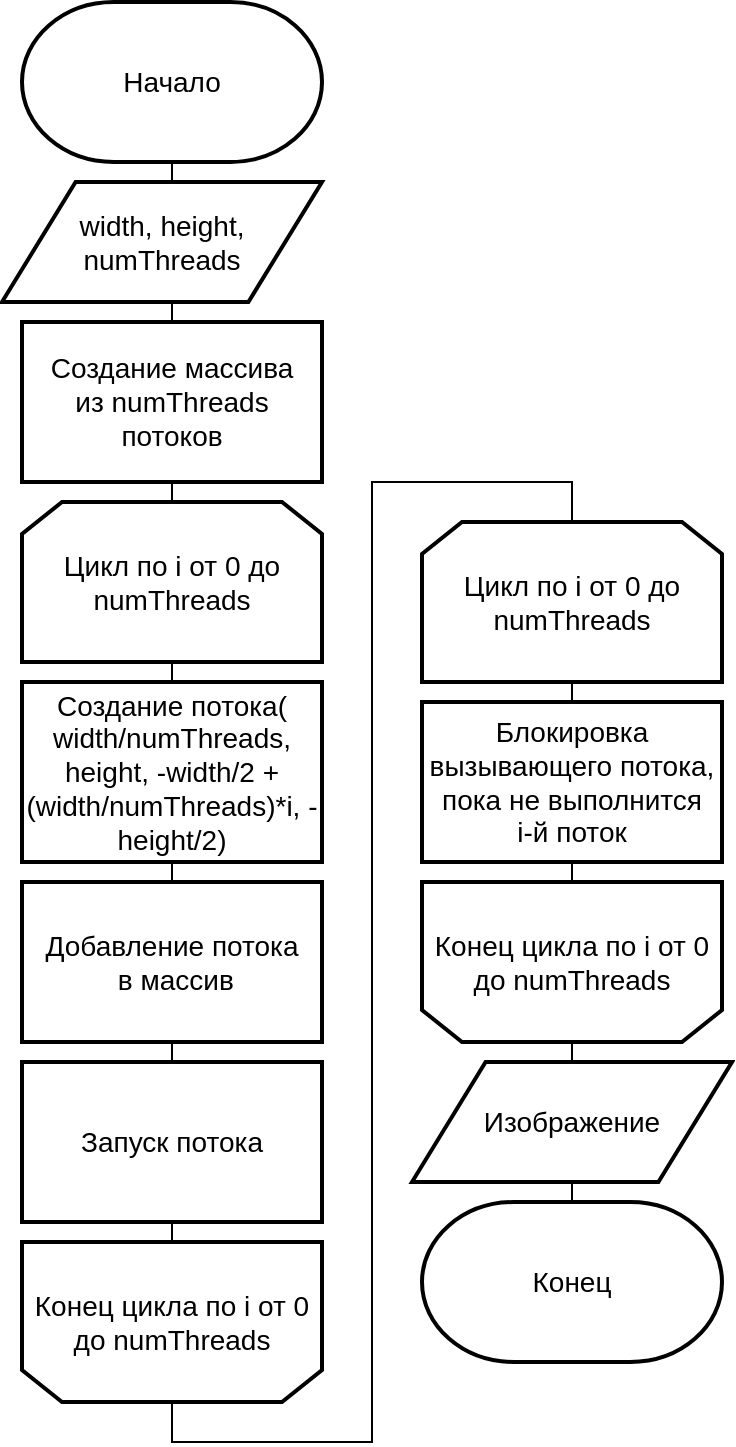 <mxfile version="13.9.9" type="device"><diagram id="C5RBs43oDa-KdzZeNtuy" name="Page-1"><mxGraphModel dx="523" dy="1813" grid="1" gridSize="10" guides="1" tooltips="1" connect="1" arrows="1" fold="1" page="1" pageScale="1" pageWidth="827" pageHeight="1169" math="0" shadow="0"><root><mxCell id="WIyWlLk6GJQsqaUBKTNV-0"/><mxCell id="WIyWlLk6GJQsqaUBKTNV-1" parent="WIyWlLk6GJQsqaUBKTNV-0"/><mxCell id="HwhKAXynE97evrsTDtyi-1" style="edgeStyle=orthogonalEdgeStyle;rounded=0;orthogonalLoop=1;jettySize=auto;html=1;exitX=0.5;exitY=1;exitDx=0;exitDy=0;entryX=0.5;entryY=1;entryDx=0;entryDy=0;endArrow=none;endFill=0;entryPerimeter=0;" edge="1" parent="WIyWlLk6GJQsqaUBKTNV-1" source="4l0-wAijwYD-mXyN8iMb-2" target="4l0-wAijwYD-mXyN8iMb-3"><mxGeometry relative="1" as="geometry"><mxPoint x="875" y="-100" as="sourcePoint"/><mxPoint x="875" y="-640" as="targetPoint"/></mxGeometry></mxCell><mxCell id="4l0-wAijwYD-mXyN8iMb-13" style="edgeStyle=orthogonalEdgeStyle;rounded=0;orthogonalLoop=1;jettySize=auto;html=1;exitX=0.5;exitY=1;exitDx=0;exitDy=0;entryX=0.5;entryY=0;entryDx=0;entryDy=0;entryPerimeter=0;endArrow=none;endFill=0;" parent="WIyWlLk6GJQsqaUBKTNV-1" source="4l0-wAijwYD-mXyN8iMb-11" target="WdZP0otw79XUUpHIpCqY-11" edge="1"><mxGeometry relative="1" as="geometry"/></mxCell><mxCell id="0zO_q9Z6jGt5ZVwD8wrc-7" style="edgeStyle=orthogonalEdgeStyle;rounded=0;orthogonalLoop=1;jettySize=auto;html=1;exitX=0.5;exitY=1;exitDx=0;exitDy=0;entryX=0.5;entryY=1;entryDx=0;entryDy=0;endArrow=none;endFill=0;entryPerimeter=0;" parent="WIyWlLk6GJQsqaUBKTNV-1" source="4l0-wAijwYD-mXyN8iMb-3" target="_blK2kj-LV2LUoSYWWXs-2" edge="1"><mxGeometry relative="1" as="geometry"><mxPoint x="880" y="660" as="sourcePoint"/><mxPoint x="880" y="540" as="targetPoint"/><Array as="points"><mxPoint x="875" y="-390"/><mxPoint x="875" y="-390"/></Array></mxGeometry></mxCell><mxCell id="WdZP0otw79XUUpHIpCqY-11" value="Конец" style="strokeWidth=2;html=1;shape=mxgraph.flowchart.terminator;whiteSpace=wrap;fontSize=14;" parent="WIyWlLk6GJQsqaUBKTNV-1" vertex="1"><mxGeometry x="1000" y="-120" width="150" height="80" as="geometry"/></mxCell><mxCell id="_blK2kj-LV2LUoSYWWXs-2" value="&lt;font style=&quot;font-size: 14px&quot;&gt;Начало&lt;/font&gt;" style="strokeWidth=2;html=1;shape=mxgraph.flowchart.terminator;whiteSpace=wrap;fontSize=14;fontFamily=Helvetica;" parent="WIyWlLk6GJQsqaUBKTNV-1" vertex="1"><mxGeometry x="800" y="-720" width="150" height="80" as="geometry"/></mxCell><mxCell id="4l0-wAijwYD-mXyN8iMb-0" value="Создание массива из&amp;nbsp;numThreads потоков" style="rounded=0;whiteSpace=wrap;html=1;strokeWidth=2;fontSize=14;" parent="WIyWlLk6GJQsqaUBKTNV-1" vertex="1"><mxGeometry x="800" y="-560" width="150" height="80" as="geometry"/></mxCell><mxCell id="4l0-wAijwYD-mXyN8iMb-12" style="edgeStyle=orthogonalEdgeStyle;rounded=0;orthogonalLoop=1;jettySize=auto;html=1;exitX=0.5;exitY=0;exitDx=0;exitDy=0;entryX=0.5;entryY=0;entryDx=0;entryDy=0;endArrow=none;endFill=0;" parent="WIyWlLk6GJQsqaUBKTNV-1" source="4l0-wAijwYD-mXyN8iMb-2" target="4l0-wAijwYD-mXyN8iMb-11" edge="1"><mxGeometry relative="1" as="geometry"/></mxCell><mxCell id="4l0-wAijwYD-mXyN8iMb-2" value="&lt;span style=&quot;font-size: 14px&quot;&gt;Конец цикла&amp;nbsp;&lt;/span&gt;&lt;span style=&quot;font-size: 14px&quot;&gt;по i от 0 до numThreads&lt;/span&gt;&lt;span style=&quot;color: rgba(0 , 0 , 0 , 0) ; font-family: monospace ; font-size: 0px&quot;&gt;%3CmxGraphModel%3E%3Croot%3E%3CmxCell%20id%3D%220%22%2F%3E%3CmxCell%20id%3D%221%22%20parent%3D%220%22%2F%3E%3CmxCell%20id%3D%222%22%20value%3D%22%26lt%3Bspan%20style%3D%26quot%3Bfont-size%3A%2014px%26quot%3B%26gt%3B%D0%A6%D0%B8%D0%BA%D0%BB%20%D0%BF%D0%BE%20x%20%D0%BE%D1%82%200%20%D0%B4%D0%BE%20%D0%B7%D0%BD%D0%B0%D1%87%D0%B5%D0%BD%D0%B8%D1%8F%20%D1%88%D0%B8%D1%80%D0%B8%D0%BD%D1%8B%20%D1%8D%D0%BA%D1%80%D0%B0%D0%BD%D0%B0%26lt%3B%2Fspan%26gt%3B%22%20style%3D%22shape%3DloopLimit%3BwhiteSpace%3Dwrap%3Bhtml%3D1%3BstrokeWidth%3D2%3B%22%20vertex%3D%221%22%20parent%3D%221%22%3E%3CmxGeometry%20x%3D%22810%22%20y%3D%2252%22%20width%3D%22140%22%20height%3D%2270%22%20as%3D%22geometry%22%2F%3E%3C%2FmxCell%3E%3CmxCell%20id%3D%223%22%20value%3D%22%26lt%3Bspan%20style%3D%26quot%3Bfont-size%3A%2014px%26quot%3B%26gt%3B%D0%9A%D0%BE%D0%BD%D0%B5%D1%86%20%D1%86%D0%B8%D0%BA%D0%BB%D0%B0%26amp%3Bnbsp%3B%26lt%3B%2Fspan%26gt%3B%26lt%3Bspan%20style%3D%26quot%3Bfont-size%3A%2014px%26quot%3B%26gt%3B%D0%BF%D0%BE%20x%20%D0%BE%D1%82%200%20%D0%B4%D0%BE%20%D0%B7%D0%BD%D0%B0%D1%87%D0%B5%D0%BD%D0%B8%D1%8F%20%D1%88%D0%B8%D1%80%D0%B8%D0%BD%D1%8B%20%D1%8D%D0%BA%D1%80%D0%B0%D0%BD%D0%B0%26lt%3B%2Fspan%26gt%3B%22%20style%3D%22shape%3DloopLimit%3BwhiteSpace%3Dwrap%3Bhtml%3D1%3BstrokeWidth%3D2%3Bdirection%3Dwest%3B%22%20vertex%3D%221%22%20parent%3D%221%22%3E%3CmxGeometry%20x%3D%22810%22%20y%3D%22550%22%20width%3D%22140%22%20height%3D%2270%22%20as%3D%22geometry%22%2F%3E%3C%2FmxCell%3E%3C%2Froot%3E%3C%2FmxGraphModel%3E&lt;/span&gt;&lt;span style=&quot;color: rgba(0 , 0 , 0 , 0) ; font-family: monospace ; font-size: 0px&quot;&gt;%3CmxGraphModel%3E%3Croot%3E%3CmxCell%20id%3D%220%22%2F%3E%3CmxCell%20id%3D%221%22%20parent%3D%220%22%2F%3E%3CmxCell%20id%3D%222%22%20value%3D%22%26lt%3Bspan%20style%3D%26quot%3Bfont-size%3A%2014px%26quot%3B%26gt%3B%D0%A6%D0%B8%D0%BA%D0%BB%20%D0%BF%D0%BE%20x%20%D0%BE%D1%82%200%20%D0%B4%D0%BE%20%D0%B7%D0%BD%D0%B0%D1%87%D0%B5%D0%BD%D0%B8%D1%8F%20%D1%88%D0%B8%D1%80%D0%B8%D0%BD%D1%8B%20%D1%8D%D0%BA%D1%80%D0%B0%D0%BD%D0%B0%26lt%3B%2Fspan%26gt%3B%22%20style%3D%22shape%3DloopLimit%3BwhiteSpace%3Dwrap%3Bhtml%3D1%3BstrokeWidth%3D2%3B%22%20vertex%3D%221%22%20parent%3D%221%22%3E%3CmxGeometry%20x%3D%22810%22%20y%3D%2252%22%20width%3D%22140%22%20height%3D%2270%22%20as%3D%22geometry%22%2F%3E%3C%2FmxCell%3E%3CmxCell%20id%3D%223%22%20value%3D%22%26lt%3Bspan%20style%3D%26quot%3Bfont-size%3A%2014px%26quot%3B%26gt%3B%D0%9A%D0%BE%D0%BD%D0%B5%D1%86%20%D1%86%D0%B8%D0%BA%D0%BB%D0%B0%26amp%3Bnbsp%3B%26lt%3B%2Fspan%26gt%3B%26lt%3Bspan%20style%3D%26quot%3Bfont-size%3A%2014px%26quot%3B%26gt%3B%D0%BF%D0%BE%20x%20%D0%BE%D1%82%200%20%D0%B4%D0%BE%20%D0%B7%D0%BD%D0%B0%D1%87%D0%B5%D0%BD%D0%B8%D1%8F%20%D1%88%D0%B8%D1%80%D0%B8%D0%BD%D1%8B%20%D1%8D%D0%BA%D1%80%D0%B0%D0%BD%D0%B0%26lt%3B%2Fspan%26gt%3B%22%20style%3D%22shape%3DloopLimit%3BwhiteSpace%3Dwrap%3Bhtml%3D1%3BstrokeWidth%3D2%3Bdirection%3Dwest%3B%22%20vertex%3D%221%22%20parent%3D%221%22%3E%3CmxGeometry%20x%3D%22810%22%20y%3D%22550%22%20width%3D%22140%22%20height%3D%2270%22%20as%3D%22geometry%22%2F%3E%3C%2FmxCell%3E%3C%2Froot%3E%3C%2FmxGraphModel%3E&lt;/span&gt;" style="shape=loopLimit;whiteSpace=wrap;html=1;strokeWidth=2;direction=west;" parent="WIyWlLk6GJQsqaUBKTNV-1" vertex="1"><mxGeometry x="800" y="-100" width="150" height="80" as="geometry"/></mxCell><mxCell id="4l0-wAijwYD-mXyN8iMb-4" value="Добавление потока&lt;br&gt;&amp;nbsp;в массив" style="rounded=0;whiteSpace=wrap;html=1;strokeWidth=2;fontSize=14;" parent="WIyWlLk6GJQsqaUBKTNV-1" vertex="1"><mxGeometry x="800" y="-280" width="150" height="80" as="geometry"/></mxCell><mxCell id="4l0-wAijwYD-mXyN8iMb-5" value="Запуск потока" style="rounded=0;whiteSpace=wrap;html=1;strokeWidth=2;fontSize=14;" parent="WIyWlLk6GJQsqaUBKTNV-1" vertex="1"><mxGeometry x="800" y="-190" width="150" height="80" as="geometry"/></mxCell><mxCell id="4l0-wAijwYD-mXyN8iMb-1" value="&lt;span style=&quot;font-size: 14px&quot;&gt;Цикл по i от 0 до numThreads&lt;/span&gt;&lt;span style=&quot;color: rgba(0 , 0 , 0 , 0) ; font-family: monospace ; font-size: 0px&quot;&gt;%3CmxGraphModel%3E%3Croot%3E%3CmxCell%20id%3D%220%22%2F%3E%3CmxCell%20id%3D%221%22%20parent%3D%220%22%2F%3E%3CmxCell%20id%3D%222%22%20value%3D%22%26lt%3Bspan%20style%3D%26quot%3Bfont-size%3A%2014px%26quot%3B%26gt%3B%D0%A6%D0%B8%D0%BA%D0%BB%20%D0%BF%D0%BE%20x%20%D0%BE%D1%82%200%20%D0%B4%D0%BE%20%D0%B7%D0%BD%D0%B0%D1%87%D0%B5%D0%BD%D0%B8%D1%8F%20%D1%88%D0%B8%D1%80%D0%B8%D0%BD%D1%8B%20%D1%8D%D0%BA%D1%80%D0%B0%D0%BD%D0%B0%26lt%3B%2Fspan%26gt%3B%22%20style%3D%22shape%3DloopLimit%3BwhiteSpace%3Dwrap%3Bhtml%3D1%3BstrokeWidth%3D2%3B%22%20vertex%3D%221%22%20parent%3D%221%22%3E%3CmxGeometry%20x%3D%22810%22%20y%3D%2252%22%20width%3D%22140%22%20height%3D%2270%22%20as%3D%22geometry%22%2F%3E%3C%2FmxCell%3E%3CmxCell%20id%3D%223%22%20value%3D%22%26lt%3Bspan%20style%3D%26quot%3Bfont-size%3A%2014px%26quot%3B%26gt%3B%D0%9A%D0%BE%D0%BD%D0%B5%D1%86%20%D1%86%D0%B8%D0%BA%D0%BB%D0%B0%26amp%3Bnbsp%3B%26lt%3B%2Fspan%26gt%3B%26lt%3Bspan%20style%3D%26quot%3Bfont-size%3A%2014px%26quot%3B%26gt%3B%D0%BF%D0%BE%20x%20%D0%BE%D1%82%200%20%D0%B4%D0%BE%20%D0%B7%D0%BD%D0%B0%D1%87%D0%B5%D0%BD%D0%B8%D1%8F%20%D1%88%D0%B8%D1%80%D0%B8%D0%BD%D1%8B%20%D1%8D%D0%BA%D1%80%D0%B0%D0%BD%D0%B0%26lt%3B%2Fspan%26gt%3B%22%20style%3D%22shape%3DloopLimit%3BwhiteSpace%3Dwrap%3Bhtml%3D1%3BstrokeWidth%3D2%3Bdirection%3Dwest%3B%22%20vertex%3D%221%22%20parent%3D%221%22%3E%3CmxGeometry%20x%3D%22810%22%20y%3D%22550%22%20width%3D%22140%22%20height%3D%2270%22%20as%3D%22geometry%22%2F%3E%3C%2FmxCell%3E%3C%2Froot%3E%3C%2FmxGraphModel%3E&lt;/span&gt;&lt;span style=&quot;color: rgba(0 , 0 , 0 , 0) ; font-family: monospace ; font-size: 0px&quot;&gt;%3CmxGraphModel%3E%3Croot%3E%3CmxCell%20id%3D%220%22%2F%3E%3CmxCell%20id%3D%221%22%20parent%3D%220%22%2F%3E%3CmxCell%20id%3D%222%22%20value%3D%22%26lt%3Bspan%20style%3D%26quot%3Bfont-size%3A%2014px%26quot%3B%26gt%3B%D0%A6%D0%B8%D0%BA%D0%BB%20%D0%BF%D0%BE%20x%20%D0%BE%D1%82%200%20%D0%B4%D0%BE%20%D0%B7%D0%BD%D0%B0%D1%87%D0%B5%D0%BD%D0%B8%D1%8F%20%D1%88%D0%B8%D1%80%D0%B8%D0%BD%D1%8B%20%D1%8D%D0%BA%D1%80%D0%B0%D0%BD%D0%B0%26lt%3B%2Fspan%26gt%3B%22%20style%3D%22shape%3DloopLimit%3BwhiteSpace%3Dwrap%3Bhtml%3D1%3BstrokeWidth%3D2%3B%22%20vertex%3D%221%22%20parent%3D%221%22%3E%3CmxGeometry%20x%3D%22810%22%20y%3D%2252%22%20width%3D%22140%22%20height%3D%2270%22%20as%3D%22geometry%22%2F%3E%3C%2FmxCell%3E%3CmxCell%20id%3D%223%22%20value%3D%22%26lt%3Bspan%20style%3D%26quot%3Bfont-size%3A%2014px%26quot%3B%26gt%3B%D0%9A%D0%BE%D0%BD%D0%B5%D1%86%20%D1%86%D0%B8%D0%BA%D0%BB%D0%B0%26amp%3Bnbsp%3B%26lt%3B%2Fspan%26gt%3B%26lt%3Bspan%20style%3D%26quot%3Bfont-size%3A%2014px%26quot%3B%26gt%3B%D0%BF%D0%BE%20x%20%D0%BE%D1%82%200%20%D0%B4%D0%BE%20%D0%B7%D0%BD%D0%B0%D1%87%D0%B5%D0%BD%D0%B8%D1%8F%20%D1%88%D0%B8%D1%80%D0%B8%D0%BD%D1%8B%20%D1%8D%D0%BA%D1%80%D0%B0%D0%BD%D0%B0%26lt%3B%2Fspan%26gt%3B%22%20style%3D%22shape%3DloopLimit%3BwhiteSpace%3Dwrap%3Bhtml%3D1%3BstrokeWidth%3D2%3Bdirection%3Dwest%3B%22%20vertex%3D%221%22%20parent%3D%221%22%3E%3CmxGeometry%20x%3D%22810%22%20y%3D%22550%22%20width%3D%22140%22%20height%3D%2270%22%20as%3D%22geometry%22%2F%3E%3C%2FmxCell%3E%3C%2Froot%3E%3C%2FmxGraphModel%3E&lt;/span&gt;" style="shape=loopLimit;whiteSpace=wrap;html=1;strokeWidth=2;" parent="WIyWlLk6GJQsqaUBKTNV-1" vertex="1"><mxGeometry x="800" y="-470" width="150" height="80" as="geometry"/></mxCell><mxCell id="4l0-wAijwYD-mXyN8iMb-7" value="&lt;span style=&quot;font-size: 14px&quot;&gt;Конец цикла&amp;nbsp;&lt;/span&gt;&lt;span style=&quot;font-size: 14px&quot;&gt;по i от 0 до numThreads&lt;/span&gt;&lt;span style=&quot;color: rgba(0 , 0 , 0 , 0) ; font-family: monospace ; font-size: 0px&quot;&gt;%3CmxGraphModel%3E%3Croot%3E%3CmxCell%20id%3D%220%22%2F%3E%3CmxCell%20id%3D%221%22%20parent%3D%220%22%2F%3E%3CmxCell%20id%3D%222%22%20value%3D%22%26lt%3Bspan%20style%3D%26quot%3Bfont-size%3A%2014px%26quot%3B%26gt%3B%D0%A6%D0%B8%D0%BA%D0%BB%20%D0%BF%D0%BE%20x%20%D0%BE%D1%82%200%20%D0%B4%D0%BE%20%D0%B7%D0%BD%D0%B0%D1%87%D0%B5%D0%BD%D0%B8%D1%8F%20%D1%88%D0%B8%D1%80%D0%B8%D0%BD%D1%8B%20%D1%8D%D0%BA%D1%80%D0%B0%D0%BD%D0%B0%26lt%3B%2Fspan%26gt%3B%22%20style%3D%22shape%3DloopLimit%3BwhiteSpace%3Dwrap%3Bhtml%3D1%3BstrokeWidth%3D2%3B%22%20vertex%3D%221%22%20parent%3D%221%22%3E%3CmxGeometry%20x%3D%22810%22%20y%3D%2252%22%20width%3D%22140%22%20height%3D%2270%22%20as%3D%22geometry%22%2F%3E%3C%2FmxCell%3E%3CmxCell%20id%3D%223%22%20value%3D%22%26lt%3Bspan%20style%3D%26quot%3Bfont-size%3A%2014px%26quot%3B%26gt%3B%D0%9A%D0%BE%D0%BD%D0%B5%D1%86%20%D1%86%D0%B8%D0%BA%D0%BB%D0%B0%26amp%3Bnbsp%3B%26lt%3B%2Fspan%26gt%3B%26lt%3Bspan%20style%3D%26quot%3Bfont-size%3A%2014px%26quot%3B%26gt%3B%D0%BF%D0%BE%20x%20%D0%BE%D1%82%200%20%D0%B4%D0%BE%20%D0%B7%D0%BD%D0%B0%D1%87%D0%B5%D0%BD%D0%B8%D1%8F%20%D1%88%D0%B8%D1%80%D0%B8%D0%BD%D1%8B%20%D1%8D%D0%BA%D1%80%D0%B0%D0%BD%D0%B0%26lt%3B%2Fspan%26gt%3B%22%20style%3D%22shape%3DloopLimit%3BwhiteSpace%3Dwrap%3Bhtml%3D1%3BstrokeWidth%3D2%3Bdirection%3Dwest%3B%22%20vertex%3D%221%22%20parent%3D%221%22%3E%3CmxGeometry%20x%3D%22810%22%20y%3D%22550%22%20width%3D%22140%22%20height%3D%2270%22%20as%3D%22geometry%22%2F%3E%3C%2FmxCell%3E%3C%2Froot%3E%3C%2FmxGraphModel%3E&lt;/span&gt;&lt;span style=&quot;color: rgba(0 , 0 , 0 , 0) ; font-family: monospace ; font-size: 0px&quot;&gt;%3CmxGraphModel%3E%3Croot%3E%3CmxCell%20id%3D%220%22%2F%3E%3CmxCell%20id%3D%221%22%20parent%3D%220%22%2F%3E%3CmxCell%20id%3D%222%22%20value%3D%22%26lt%3Bspan%20style%3D%26quot%3Bfont-size%3A%2014px%26quot%3B%26gt%3B%D0%A6%D0%B8%D0%BA%D0%BB%20%D0%BF%D0%BE%20x%20%D0%BE%D1%82%200%20%D0%B4%D0%BE%20%D0%B7%D0%BD%D0%B0%D1%87%D0%B5%D0%BD%D0%B8%D1%8F%20%D1%88%D0%B8%D1%80%D0%B8%D0%BD%D1%8B%20%D1%8D%D0%BA%D1%80%D0%B0%D0%BD%D0%B0%26lt%3B%2Fspan%26gt%3B%22%20style%3D%22shape%3DloopLimit%3BwhiteSpace%3Dwrap%3Bhtml%3D1%3BstrokeWidth%3D2%3B%22%20vertex%3D%221%22%20parent%3D%221%22%3E%3CmxGeometry%20x%3D%22810%22%20y%3D%2252%22%20width%3D%22140%22%20height%3D%2270%22%20as%3D%22geometry%22%2F%3E%3C%2FmxCell%3E%3CmxCell%20id%3D%223%22%20value%3D%22%26lt%3Bspan%20style%3D%26quot%3Bfont-size%3A%2014px%26quot%3B%26gt%3B%D0%9A%D0%BE%D0%BD%D0%B5%D1%86%20%D1%86%D0%B8%D0%BA%D0%BB%D0%B0%26amp%3Bnbsp%3B%26lt%3B%2Fspan%26gt%3B%26lt%3Bspan%20style%3D%26quot%3Bfont-size%3A%2014px%26quot%3B%26gt%3B%D0%BF%D0%BE%20x%20%D0%BE%D1%82%200%20%D0%B4%D0%BE%20%D0%B7%D0%BD%D0%B0%D1%87%D0%B5%D0%BD%D0%B8%D1%8F%20%D1%88%D0%B8%D1%80%D0%B8%D0%BD%D1%8B%20%D1%8D%D0%BA%D1%80%D0%B0%D0%BD%D0%B0%26lt%3B%2Fspan%26gt%3B%22%20style%3D%22shape%3DloopLimit%3BwhiteSpace%3Dwrap%3Bhtml%3D1%3BstrokeWidth%3D2%3Bdirection%3Dwest%3B%22%20vertex%3D%221%22%20parent%3D%221%22%3E%3CmxGeometry%20x%3D%22810%22%20y%3D%22550%22%20width%3D%22140%22%20height%3D%2270%22%20as%3D%22geometry%22%2F%3E%3C%2FmxCell%3E%3C%2Froot%3E%3C%2FmxGraphModel%3E&lt;/span&gt;" style="shape=loopLimit;whiteSpace=wrap;html=1;strokeWidth=2;direction=west;" parent="WIyWlLk6GJQsqaUBKTNV-1" vertex="1"><mxGeometry x="1000" y="-280" width="150" height="80" as="geometry"/></mxCell><mxCell id="4l0-wAijwYD-mXyN8iMb-8" value="Блокировка вызывающего потока, пока не выполнится &lt;br&gt;i-й поток" style="rounded=0;whiteSpace=wrap;html=1;strokeWidth=2;fontSize=14;" parent="WIyWlLk6GJQsqaUBKTNV-1" vertex="1"><mxGeometry x="1000" y="-370" width="150" height="80" as="geometry"/></mxCell><mxCell id="4l0-wAijwYD-mXyN8iMb-11" value="&lt;span style=&quot;font-size: 14px&quot;&gt;Цикл по i от 0 до numThreads&lt;/span&gt;&lt;span style=&quot;color: rgba(0 , 0 , 0 , 0) ; font-family: monospace ; font-size: 0px&quot;&gt;%3CmxGraphModel%3E%3Croot%3E%3CmxCell%20id%3D%220%22%2F%3E%3CmxCell%20id%3D%221%22%20parent%3D%220%22%2F%3E%3CmxCell%20id%3D%222%22%20value%3D%22%26lt%3Bspan%20style%3D%26quot%3Bfont-size%3A%2014px%26quot%3B%26gt%3B%D0%A6%D0%B8%D0%BA%D0%BB%20%D0%BF%D0%BE%20x%20%D0%BE%D1%82%200%20%D0%B4%D0%BE%20%D0%B7%D0%BD%D0%B0%D1%87%D0%B5%D0%BD%D0%B8%D1%8F%20%D1%88%D0%B8%D1%80%D0%B8%D0%BD%D1%8B%20%D1%8D%D0%BA%D1%80%D0%B0%D0%BD%D0%B0%26lt%3B%2Fspan%26gt%3B%22%20style%3D%22shape%3DloopLimit%3BwhiteSpace%3Dwrap%3Bhtml%3D1%3BstrokeWidth%3D2%3B%22%20vertex%3D%221%22%20parent%3D%221%22%3E%3CmxGeometry%20x%3D%22810%22%20y%3D%2252%22%20width%3D%22140%22%20height%3D%2270%22%20as%3D%22geometry%22%2F%3E%3C%2FmxCell%3E%3CmxCell%20id%3D%223%22%20value%3D%22%26lt%3Bspan%20style%3D%26quot%3Bfont-size%3A%2014px%26quot%3B%26gt%3B%D0%9A%D0%BE%D0%BD%D0%B5%D1%86%20%D1%86%D0%B8%D0%BA%D0%BB%D0%B0%26amp%3Bnbsp%3B%26lt%3B%2Fspan%26gt%3B%26lt%3Bspan%20style%3D%26quot%3Bfont-size%3A%2014px%26quot%3B%26gt%3B%D0%BF%D0%BE%20x%20%D0%BE%D1%82%200%20%D0%B4%D0%BE%20%D0%B7%D0%BD%D0%B0%D1%87%D0%B5%D0%BD%D0%B8%D1%8F%20%D1%88%D0%B8%D1%80%D0%B8%D0%BD%D1%8B%20%D1%8D%D0%BA%D1%80%D0%B0%D0%BD%D0%B0%26lt%3B%2Fspan%26gt%3B%22%20style%3D%22shape%3DloopLimit%3BwhiteSpace%3Dwrap%3Bhtml%3D1%3BstrokeWidth%3D2%3Bdirection%3Dwest%3B%22%20vertex%3D%221%22%20parent%3D%221%22%3E%3CmxGeometry%20x%3D%22810%22%20y%3D%22550%22%20width%3D%22140%22%20height%3D%2270%22%20as%3D%22geometry%22%2F%3E%3C%2FmxCell%3E%3C%2Froot%3E%3C%2FmxGraphModel%3E&lt;/span&gt;&lt;span style=&quot;color: rgba(0 , 0 , 0 , 0) ; font-family: monospace ; font-size: 0px&quot;&gt;%3CmxGraphModel%3E%3Croot%3E%3CmxCell%20id%3D%220%22%2F%3E%3CmxCell%20id%3D%221%22%20parent%3D%220%22%2F%3E%3CmxCell%20id%3D%222%22%20value%3D%22%26lt%3Bspan%20style%3D%26quot%3Bfont-size%3A%2014px%26quot%3B%26gt%3B%D0%A6%D0%B8%D0%BA%D0%BB%20%D0%BF%D0%BE%20x%20%D0%BE%D1%82%200%20%D0%B4%D0%BE%20%D0%B7%D0%BD%D0%B0%D1%87%D0%B5%D0%BD%D0%B8%D1%8F%20%D1%88%D0%B8%D1%80%D0%B8%D0%BD%D1%8B%20%D1%8D%D0%BA%D1%80%D0%B0%D0%BD%D0%B0%26lt%3B%2Fspan%26gt%3B%22%20style%3D%22shape%3DloopLimit%3BwhiteSpace%3Dwrap%3Bhtml%3D1%3BstrokeWidth%3D2%3B%22%20vertex%3D%221%22%20parent%3D%221%22%3E%3CmxGeometry%20x%3D%22810%22%20y%3D%2252%22%20width%3D%22140%22%20height%3D%2270%22%20as%3D%22geometry%22%2F%3E%3C%2FmxCell%3E%3CmxCell%20id%3D%223%22%20value%3D%22%26lt%3Bspan%20style%3D%26quot%3Bfont-size%3A%2014px%26quot%3B%26gt%3B%D0%9A%D0%BE%D0%BD%D0%B5%D1%86%20%D1%86%D0%B8%D0%BA%D0%BB%D0%B0%26amp%3Bnbsp%3B%26lt%3B%2Fspan%26gt%3B%26lt%3Bspan%20style%3D%26quot%3Bfont-size%3A%2014px%26quot%3B%26gt%3B%D0%BF%D0%BE%20x%20%D0%BE%D1%82%200%20%D0%B4%D0%BE%20%D0%B7%D0%BD%D0%B0%D1%87%D0%B5%D0%BD%D0%B8%D1%8F%20%D1%88%D0%B8%D1%80%D0%B8%D0%BD%D1%8B%20%D1%8D%D0%BA%D1%80%D0%B0%D0%BD%D0%B0%26lt%3B%2Fspan%26gt%3B%22%20style%3D%22shape%3DloopLimit%3BwhiteSpace%3Dwrap%3Bhtml%3D1%3BstrokeWidth%3D2%3Bdirection%3Dwest%3B%22%20vertex%3D%221%22%20parent%3D%221%22%3E%3CmxGeometry%20x%3D%22810%22%20y%3D%22550%22%20width%3D%22140%22%20height%3D%2270%22%20as%3D%22geometry%22%2F%3E%3C%2FmxCell%3E%3C%2Froot%3E%3C%2FmxGraphModel%3E&lt;/span&gt;" style="shape=loopLimit;whiteSpace=wrap;html=1;strokeWidth=2;" parent="WIyWlLk6GJQsqaUBKTNV-1" vertex="1"><mxGeometry x="1000" y="-460" width="150" height="80" as="geometry"/></mxCell><mxCell id="HwhKAXynE97evrsTDtyi-0" value="&lt;font style=&quot;font-size: 14px&quot;&gt;width, height, numThreads&lt;br&gt;&lt;/font&gt;" style="shape=parallelogram;html=1;strokeWidth=2;perimeter=parallelogramPerimeter;whiteSpace=wrap;rounded=0;arcSize=12;size=0.23;fontSize=13;" vertex="1" parent="WIyWlLk6GJQsqaUBKTNV-1"><mxGeometry x="790" y="-630" width="160" height="60" as="geometry"/></mxCell><mxCell id="4l0-wAijwYD-mXyN8iMb-3" value="Создание потока(&lt;br&gt;width/numThreads, height, -width/2 + (width/numThreads)*i, -height/2)" style="rounded=0;whiteSpace=wrap;html=1;strokeWidth=2;fontSize=14;" parent="WIyWlLk6GJQsqaUBKTNV-1" vertex="1"><mxGeometry x="800" y="-380" width="150" height="90" as="geometry"/></mxCell><mxCell id="HwhKAXynE97evrsTDtyi-2" value="&lt;font style=&quot;font-size: 14px&quot;&gt;Изображение&lt;br&gt;&lt;/font&gt;" style="shape=parallelogram;html=1;strokeWidth=2;perimeter=parallelogramPerimeter;whiteSpace=wrap;rounded=0;arcSize=12;size=0.23;fontSize=13;" vertex="1" parent="WIyWlLk6GJQsqaUBKTNV-1"><mxGeometry x="995" y="-190" width="160" height="60" as="geometry"/></mxCell></root></mxGraphModel></diagram></mxfile>